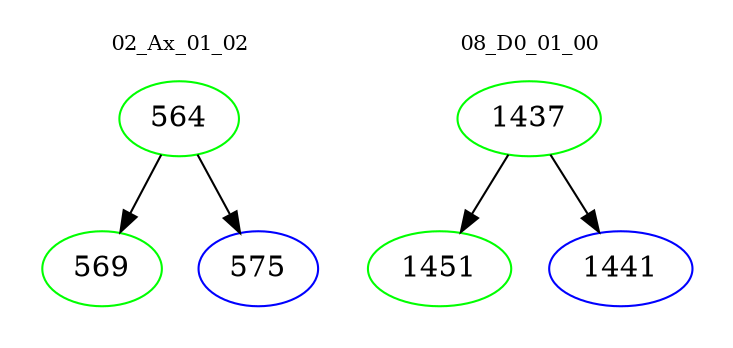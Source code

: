 digraph{
subgraph cluster_0 {
color = white
label = "02_Ax_01_02";
fontsize=10;
T0_564 [label="564", color="green"]
T0_564 -> T0_569 [color="black"]
T0_569 [label="569", color="green"]
T0_564 -> T0_575 [color="black"]
T0_575 [label="575", color="blue"]
}
subgraph cluster_1 {
color = white
label = "08_D0_01_00";
fontsize=10;
T1_1437 [label="1437", color="green"]
T1_1437 -> T1_1451 [color="black"]
T1_1451 [label="1451", color="green"]
T1_1437 -> T1_1441 [color="black"]
T1_1441 [label="1441", color="blue"]
}
}
